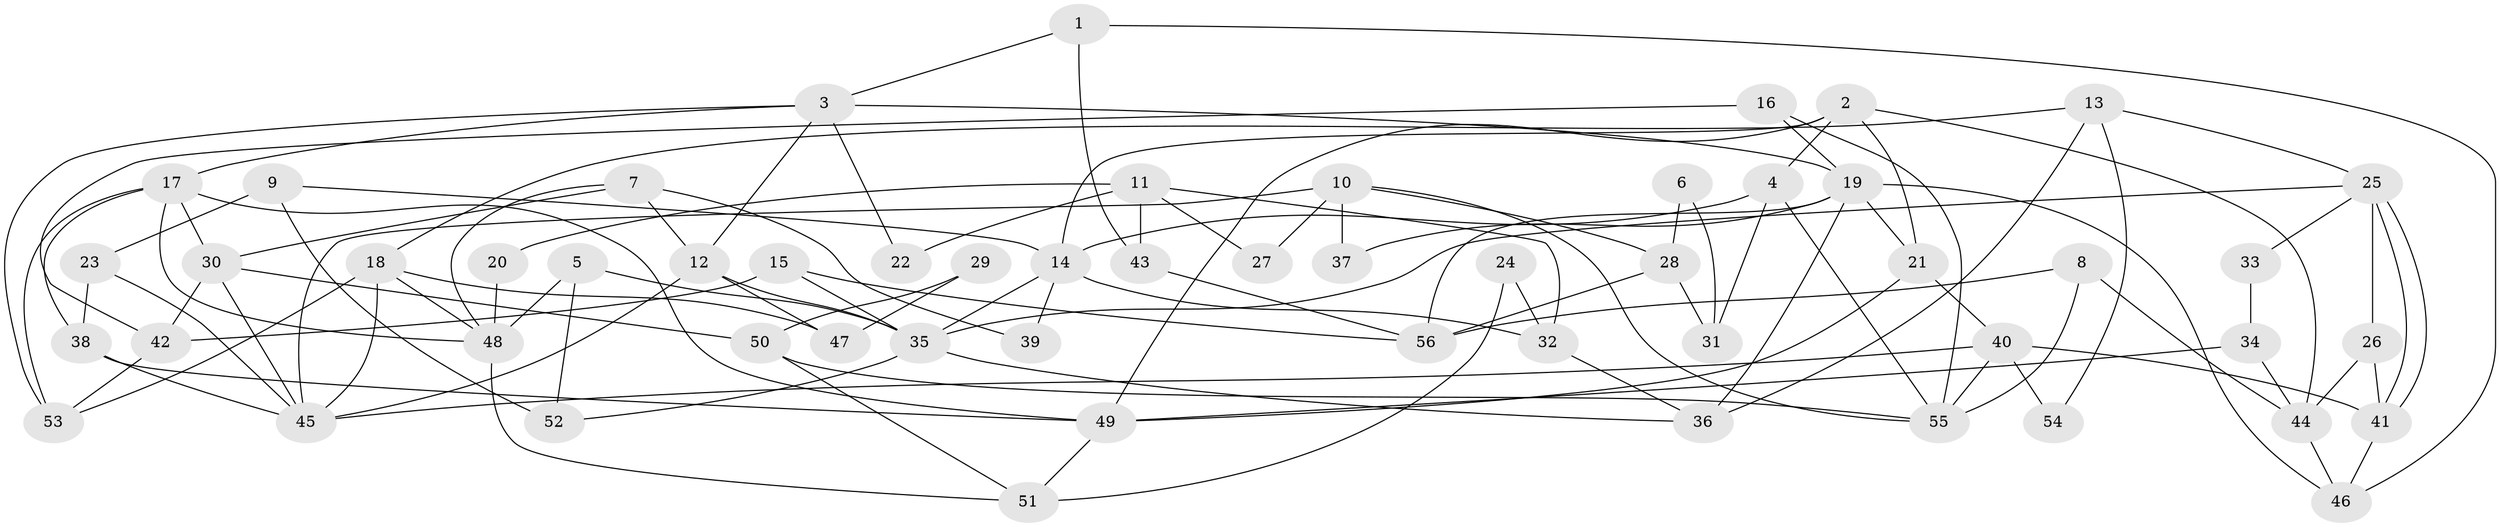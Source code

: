 // Generated by graph-tools (version 1.1) at 2025/50/03/09/25 03:50:06]
// undirected, 56 vertices, 112 edges
graph export_dot {
graph [start="1"]
  node [color=gray90,style=filled];
  1;
  2;
  3;
  4;
  5;
  6;
  7;
  8;
  9;
  10;
  11;
  12;
  13;
  14;
  15;
  16;
  17;
  18;
  19;
  20;
  21;
  22;
  23;
  24;
  25;
  26;
  27;
  28;
  29;
  30;
  31;
  32;
  33;
  34;
  35;
  36;
  37;
  38;
  39;
  40;
  41;
  42;
  43;
  44;
  45;
  46;
  47;
  48;
  49;
  50;
  51;
  52;
  53;
  54;
  55;
  56;
  1 -- 3;
  1 -- 46;
  1 -- 43;
  2 -- 21;
  2 -- 4;
  2 -- 14;
  2 -- 44;
  2 -- 49;
  3 -- 19;
  3 -- 17;
  3 -- 12;
  3 -- 22;
  3 -- 53;
  4 -- 55;
  4 -- 14;
  4 -- 31;
  5 -- 48;
  5 -- 35;
  5 -- 52;
  6 -- 28;
  6 -- 31;
  7 -- 30;
  7 -- 12;
  7 -- 39;
  7 -- 48;
  8 -- 44;
  8 -- 56;
  8 -- 55;
  9 -- 14;
  9 -- 23;
  9 -- 52;
  10 -- 45;
  10 -- 55;
  10 -- 27;
  10 -- 28;
  10 -- 37;
  11 -- 43;
  11 -- 32;
  11 -- 20;
  11 -- 22;
  11 -- 27;
  12 -- 45;
  12 -- 35;
  12 -- 47;
  13 -- 25;
  13 -- 18;
  13 -- 36;
  13 -- 54;
  14 -- 35;
  14 -- 32;
  14 -- 39;
  15 -- 35;
  15 -- 42;
  15 -- 56;
  16 -- 19;
  16 -- 42;
  16 -- 55;
  17 -- 49;
  17 -- 53;
  17 -- 30;
  17 -- 38;
  17 -- 48;
  18 -- 48;
  18 -- 45;
  18 -- 47;
  18 -- 53;
  19 -- 21;
  19 -- 36;
  19 -- 37;
  19 -- 46;
  19 -- 56;
  20 -- 48;
  21 -- 40;
  21 -- 49;
  23 -- 38;
  23 -- 45;
  24 -- 51;
  24 -- 32;
  25 -- 35;
  25 -- 41;
  25 -- 41;
  25 -- 26;
  25 -- 33;
  26 -- 44;
  26 -- 41;
  28 -- 56;
  28 -- 31;
  29 -- 47;
  29 -- 50;
  30 -- 45;
  30 -- 42;
  30 -- 50;
  32 -- 36;
  33 -- 34;
  34 -- 44;
  34 -- 49;
  35 -- 52;
  35 -- 36;
  38 -- 49;
  38 -- 45;
  40 -- 55;
  40 -- 41;
  40 -- 45;
  40 -- 54;
  41 -- 46;
  42 -- 53;
  43 -- 56;
  44 -- 46;
  48 -- 51;
  49 -- 51;
  50 -- 55;
  50 -- 51;
}
